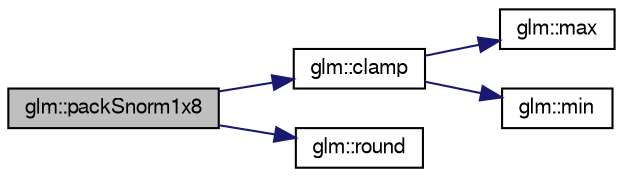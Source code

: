 digraph G
{
  bgcolor="transparent";
  edge [fontname="FreeSans",fontsize=10,labelfontname="FreeSans",labelfontsize=10];
  node [fontname="FreeSans",fontsize=10,shape=record];
  rankdir=LR;
  Node1 [label="glm::packSnorm1x8",height=0.2,width=0.4,color="black", fillcolor="grey75", style="filled" fontcolor="black"];
  Node1 -> Node2 [color="midnightblue",fontsize=10,style="solid"];
  Node2 [label="glm::clamp",height=0.2,width=0.4,color="black",URL="$group__core__func__common.html#g8b4808983e20c4c74b20e0a025787ab4"];
  Node2 -> Node3 [color="midnightblue",fontsize=10,style="solid"];
  Node3 [label="glm::max",height=0.2,width=0.4,color="black",URL="$group__core__func__common.html#g4e4d7b280fec55e5dfeb1367a1a2597d"];
  Node2 -> Node4 [color="midnightblue",fontsize=10,style="solid"];
  Node4 [label="glm::min",height=0.2,width=0.4,color="black",URL="$group__core__func__common.html#g7c4425eacc9498bb2ab8a7cfd662cd69"];
  Node1 -> Node5 [color="midnightblue",fontsize=10,style="solid"];
  Node5 [label="glm::round",height=0.2,width=0.4,color="black",URL="$group__core__func__common.html#g931fae510be1b98fe22646fc649a50d2"];
}
